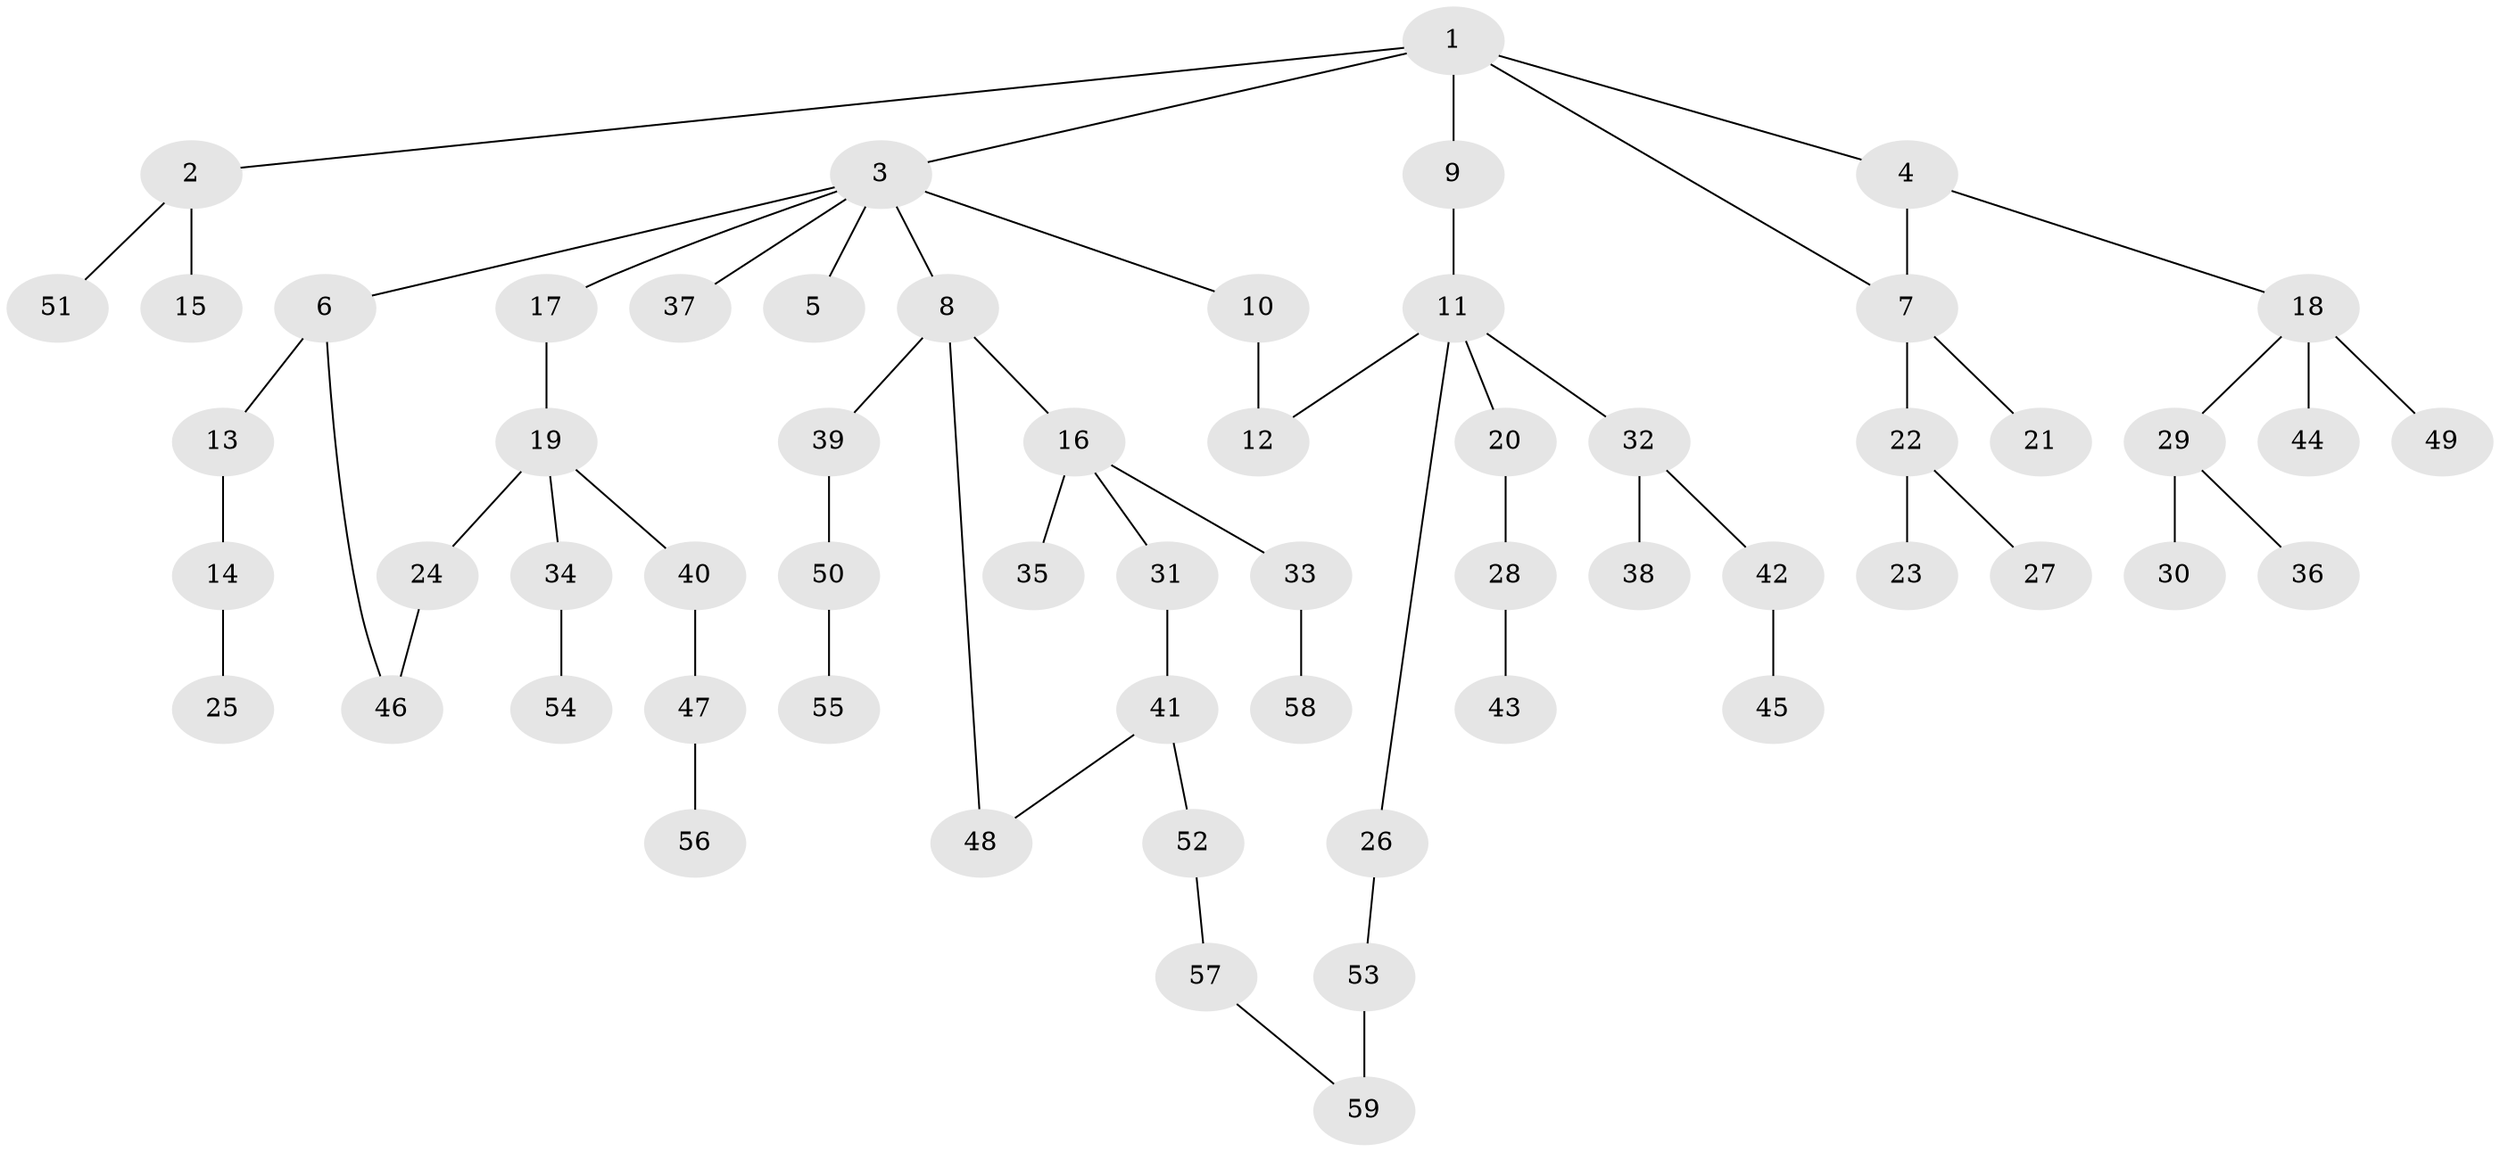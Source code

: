 // original degree distribution, {7: 0.006944444444444444, 4: 0.0763888888888889, 9: 0.006944444444444444, 3: 0.14583333333333334, 2: 0.25, 6: 0.013888888888888888, 1: 0.4722222222222222, 5: 0.020833333333333332, 8: 0.006944444444444444}
// Generated by graph-tools (version 1.1) at 2025/48/03/04/25 22:48:49]
// undirected, 59 vertices, 63 edges
graph export_dot {
  node [color=gray90,style=filled];
  1;
  2;
  3;
  4;
  5;
  6;
  7;
  8;
  9;
  10;
  11;
  12;
  13;
  14;
  15;
  16;
  17;
  18;
  19;
  20;
  21;
  22;
  23;
  24;
  25;
  26;
  27;
  28;
  29;
  30;
  31;
  32;
  33;
  34;
  35;
  36;
  37;
  38;
  39;
  40;
  41;
  42;
  43;
  44;
  45;
  46;
  47;
  48;
  49;
  50;
  51;
  52;
  53;
  54;
  55;
  56;
  57;
  58;
  59;
  1 -- 2 [weight=1.0];
  1 -- 3 [weight=1.0];
  1 -- 4 [weight=1.0];
  1 -- 7 [weight=1.0];
  1 -- 9 [weight=1.0];
  2 -- 15 [weight=1.0];
  2 -- 51 [weight=1.0];
  3 -- 5 [weight=1.0];
  3 -- 6 [weight=1.0];
  3 -- 8 [weight=2.0];
  3 -- 10 [weight=1.0];
  3 -- 17 [weight=1.0];
  3 -- 37 [weight=1.0];
  4 -- 7 [weight=1.0];
  4 -- 18 [weight=1.0];
  6 -- 13 [weight=2.0];
  6 -- 46 [weight=1.0];
  7 -- 21 [weight=1.0];
  7 -- 22 [weight=1.0];
  8 -- 16 [weight=1.0];
  8 -- 39 [weight=1.0];
  8 -- 48 [weight=1.0];
  9 -- 11 [weight=1.0];
  10 -- 12 [weight=2.0];
  11 -- 12 [weight=1.0];
  11 -- 20 [weight=1.0];
  11 -- 26 [weight=1.0];
  11 -- 32 [weight=1.0];
  13 -- 14 [weight=1.0];
  14 -- 25 [weight=1.0];
  16 -- 31 [weight=1.0];
  16 -- 33 [weight=1.0];
  16 -- 35 [weight=1.0];
  17 -- 19 [weight=1.0];
  18 -- 29 [weight=1.0];
  18 -- 44 [weight=3.0];
  18 -- 49 [weight=1.0];
  19 -- 24 [weight=2.0];
  19 -- 34 [weight=1.0];
  19 -- 40 [weight=1.0];
  20 -- 28 [weight=1.0];
  22 -- 23 [weight=1.0];
  22 -- 27 [weight=1.0];
  24 -- 46 [weight=1.0];
  26 -- 53 [weight=1.0];
  28 -- 43 [weight=1.0];
  29 -- 30 [weight=1.0];
  29 -- 36 [weight=1.0];
  31 -- 41 [weight=2.0];
  32 -- 38 [weight=1.0];
  32 -- 42 [weight=1.0];
  33 -- 58 [weight=1.0];
  34 -- 54 [weight=1.0];
  39 -- 50 [weight=1.0];
  40 -- 47 [weight=1.0];
  41 -- 48 [weight=1.0];
  41 -- 52 [weight=1.0];
  42 -- 45 [weight=1.0];
  47 -- 56 [weight=1.0];
  50 -- 55 [weight=1.0];
  52 -- 57 [weight=1.0];
  53 -- 59 [weight=2.0];
  57 -- 59 [weight=1.0];
}
